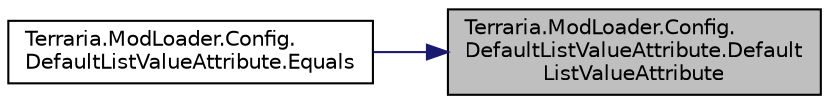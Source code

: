 digraph "Terraria.ModLoader.Config.DefaultListValueAttribute.DefaultListValueAttribute"
{
 // LATEX_PDF_SIZE
  edge [fontname="Helvetica",fontsize="10",labelfontname="Helvetica",labelfontsize="10"];
  node [fontname="Helvetica",fontsize="10",shape=record];
  rankdir="RL";
  Node1 [label="Terraria.ModLoader.Config.\lDefaultListValueAttribute.Default\lListValueAttribute",height=0.2,width=0.4,color="black", fillcolor="grey75", style="filled", fontcolor="black",tooltip=" "];
  Node1 -> Node2 [dir="back",color="midnightblue",fontsize="10",style="solid",fontname="Helvetica"];
  Node2 [label="Terraria.ModLoader.Config.\lDefaultListValueAttribute.Equals",height=0.2,width=0.4,color="black", fillcolor="white", style="filled",URL="$class_terraria_1_1_mod_loader_1_1_config_1_1_default_list_value_attribute.html#a0f746e7abfb1dc59f0997ebb7873a7b9",tooltip=" "];
}
